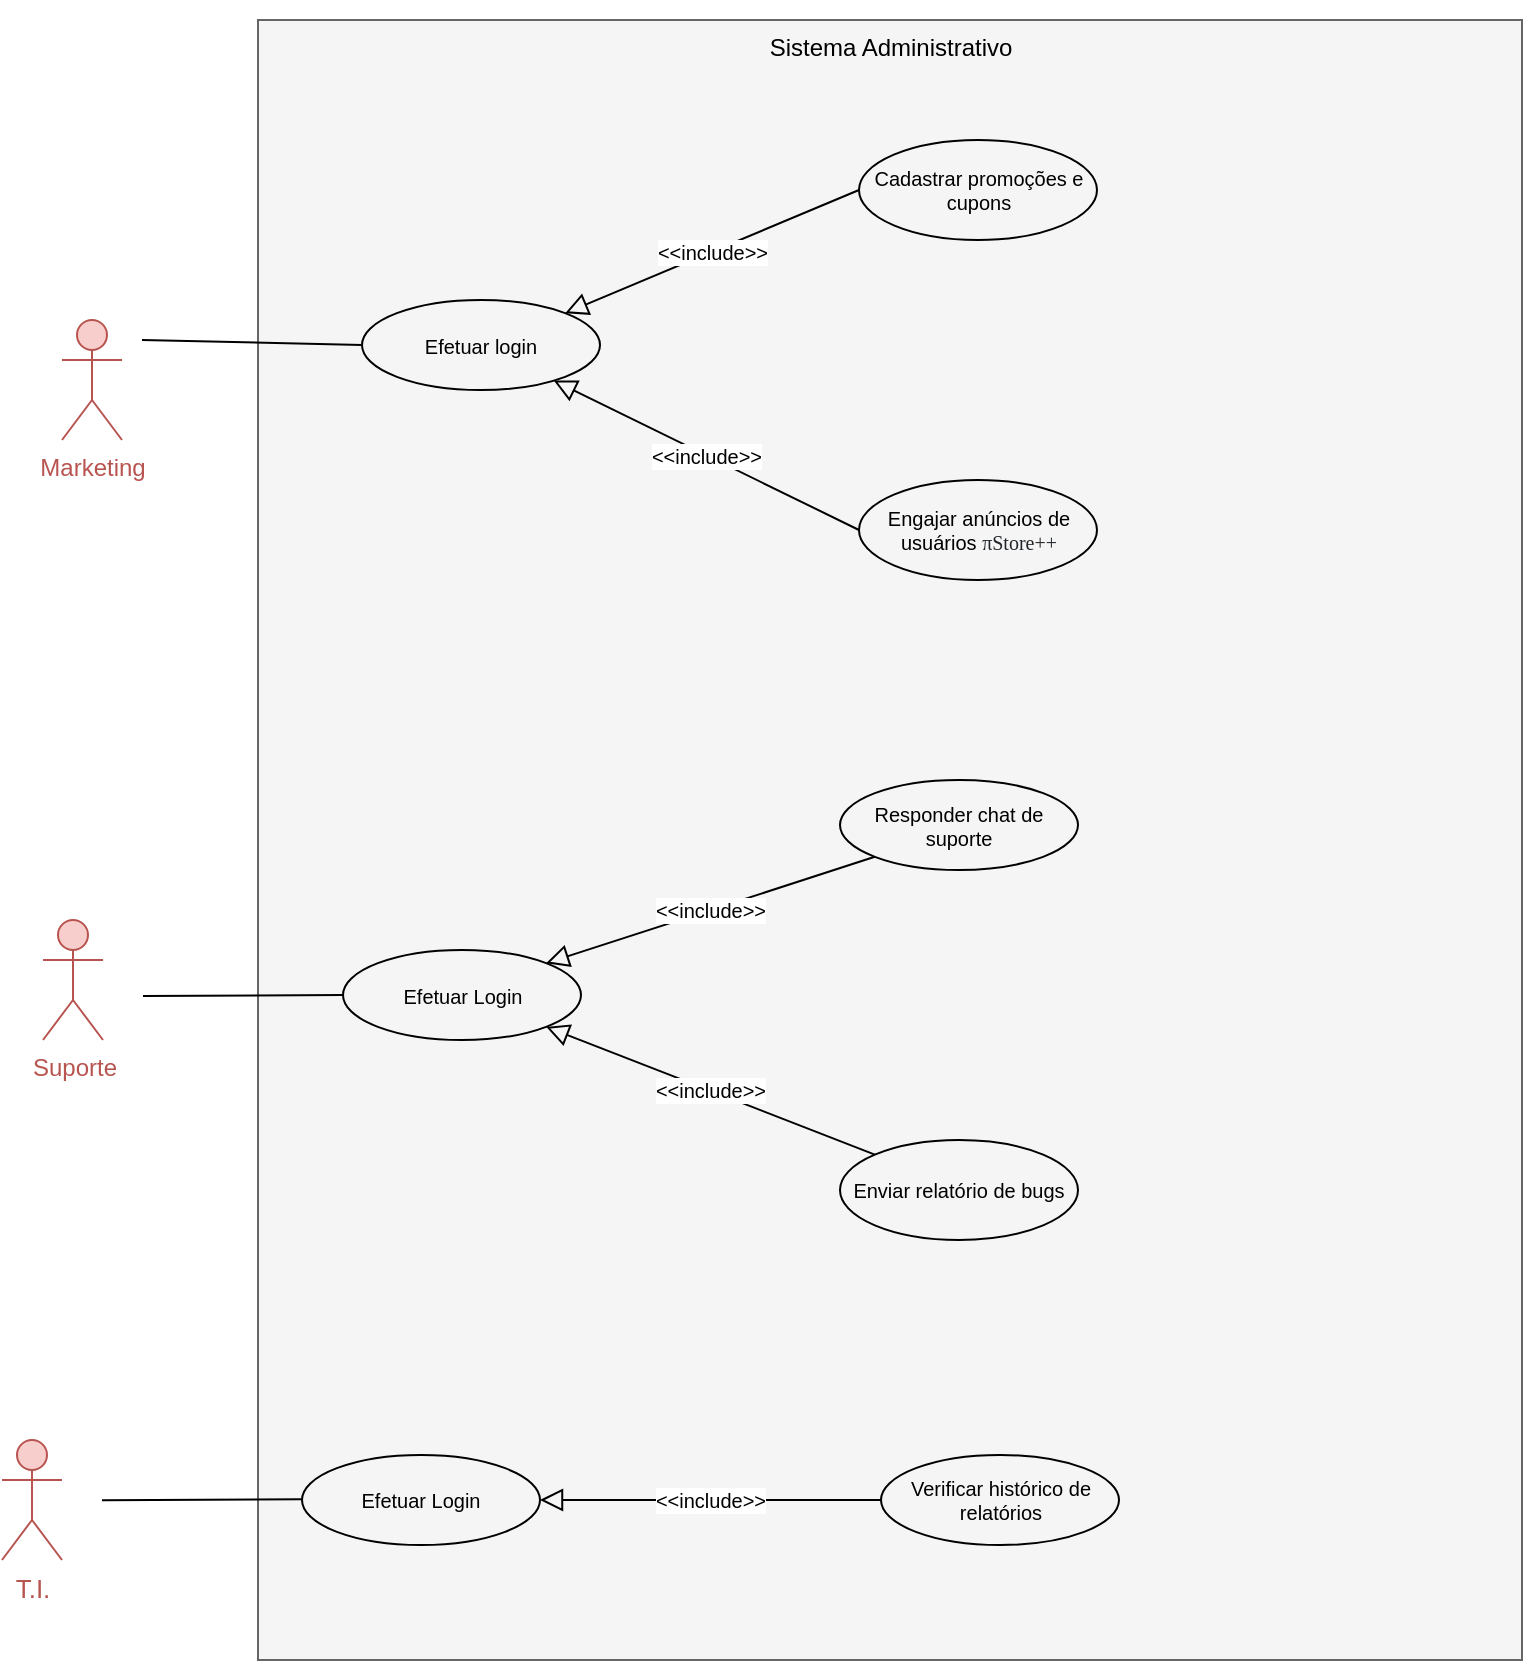 <mxfile version="14.4.8" type="github">
  <diagram id="nff-WBQF7n9IgkW5PVfU" name="Page-1">
    <mxGraphModel dx="1673" dy="896" grid="1" gridSize="10" guides="1" tooltips="1" connect="1" arrows="1" fold="1" page="1" pageScale="1" pageWidth="827" pageHeight="1169" math="0" shadow="0">
      <root>
        <mxCell id="0" />
        <mxCell id="1" parent="0" />
        <mxCell id="qcXbbZusSvbcuD9rvLXQ-2" value="" style="html=1;fillColor=#f5f5f5;strokeColor=#666666;fontColor=#333333;align=center;" vertex="1" parent="1">
          <mxGeometry x="168" y="40" width="632" height="820" as="geometry" />
        </mxCell>
        <mxCell id="qcXbbZusSvbcuD9rvLXQ-3" value="&lt;font color=&quot;#b85450&quot;&gt;Marketing&lt;/font&gt;" style="shape=umlActor;verticalLabelPosition=bottom;verticalAlign=top;html=1;strokeColor=#b85450;fillColor=#f8cecc;" vertex="1" parent="1">
          <mxGeometry x="70" y="190" width="30" height="60" as="geometry" />
        </mxCell>
        <mxCell id="qcXbbZusSvbcuD9rvLXQ-4" value="&lt;font style=&quot;font-size: 12px ; font-weight: normal&quot;&gt;Sistema Administrativo&lt;/font&gt;" style="text;strokeColor=none;fillColor=none;html=1;fontSize=24;fontStyle=1;verticalAlign=middle;align=center;" vertex="1" parent="1">
          <mxGeometry x="434" y="30" width="100" height="40" as="geometry" />
        </mxCell>
        <mxCell id="qcXbbZusSvbcuD9rvLXQ-6" value="" style="endArrow=none;html=1;entryX=0;entryY=0.5;entryDx=0;entryDy=0;" edge="1" parent="1" target="qcXbbZusSvbcuD9rvLXQ-45">
          <mxGeometry width="50" height="50" relative="1" as="geometry">
            <mxPoint x="110" y="200" as="sourcePoint" />
            <mxPoint x="220" y="115" as="targetPoint" />
          </mxGeometry>
        </mxCell>
        <mxCell id="qcXbbZusSvbcuD9rvLXQ-24" value="Suporte" style="shape=umlActor;verticalLabelPosition=bottom;verticalAlign=top;html=1;fillColor=#f8cecc;strokeColor=#b85450;fontColor=#B85450;" vertex="1" parent="1">
          <mxGeometry x="60.5" y="490" width="30" height="60" as="geometry" />
        </mxCell>
        <mxCell id="qcXbbZusSvbcuD9rvLXQ-25" value="&lt;font style=&quot;font-size: 10px;&quot;&gt;Efetuar Login&lt;/font&gt;" style="ellipse;whiteSpace=wrap;html=1;fillColor=none;fontSize=10;spacing=2;" vertex="1" parent="1">
          <mxGeometry x="210.5" y="505" width="119" height="45" as="geometry" />
        </mxCell>
        <mxCell id="qcXbbZusSvbcuD9rvLXQ-26" value="Enviar relatório de bugs" style="ellipse;whiteSpace=wrap;html=1;fillColor=none;fontSize=10;spacing=2;" vertex="1" parent="1">
          <mxGeometry x="459" y="600" width="119" height="50" as="geometry" />
        </mxCell>
        <mxCell id="qcXbbZusSvbcuD9rvLXQ-27" value="&lt;font style=&quot;font-size: 10px&quot;&gt;&amp;lt;&amp;lt;include&amp;gt;&amp;gt;&lt;/font&gt;" style="endArrow=block;endSize=9;endFill=0;html=1;exitX=0;exitY=0;exitDx=0;exitDy=0;entryX=1;entryY=1;entryDx=0;entryDy=0;" edge="1" parent="1" source="qcXbbZusSvbcuD9rvLXQ-26" target="qcXbbZusSvbcuD9rvLXQ-25">
          <mxGeometry width="160" relative="1" as="geometry">
            <mxPoint x="690.5" y="450" as="sourcePoint" />
            <mxPoint x="270.5" y="545" as="targetPoint" />
          </mxGeometry>
        </mxCell>
        <mxCell id="qcXbbZusSvbcuD9rvLXQ-29" value="" style="endArrow=none;html=1;entryX=0;entryY=0.5;entryDx=0;entryDy=0;" edge="1" parent="1" target="qcXbbZusSvbcuD9rvLXQ-25">
          <mxGeometry width="50" height="50" relative="1" as="geometry">
            <mxPoint x="110.5" y="528" as="sourcePoint" />
            <mxPoint x="220.5" y="645" as="targetPoint" />
          </mxGeometry>
        </mxCell>
        <mxCell id="qcXbbZusSvbcuD9rvLXQ-30" value="Responder chat de suporte" style="ellipse;whiteSpace=wrap;html=1;fillColor=none;fontSize=10;spacing=2;" vertex="1" parent="1">
          <mxGeometry x="459" y="420" width="119" height="45" as="geometry" />
        </mxCell>
        <mxCell id="qcXbbZusSvbcuD9rvLXQ-32" value="&lt;font style=&quot;font-size: 10px&quot;&gt;&amp;lt;&amp;lt;include&amp;gt;&amp;gt;&lt;/font&gt;" style="endArrow=block;endSize=9;endFill=0;html=1;exitX=0;exitY=1;exitDx=0;exitDy=0;entryX=1;entryY=0;entryDx=0;entryDy=0;" edge="1" parent="1" source="qcXbbZusSvbcuD9rvLXQ-30" target="qcXbbZusSvbcuD9rvLXQ-25">
          <mxGeometry width="160" relative="1" as="geometry">
            <mxPoint x="269.75" y="500" as="sourcePoint" />
            <mxPoint x="270.25" y="435" as="targetPoint" />
          </mxGeometry>
        </mxCell>
        <mxCell id="qcXbbZusSvbcuD9rvLXQ-45" value="Efetuar login" style="ellipse;whiteSpace=wrap;html=1;fillColor=none;fontSize=10;spacing=2;" vertex="1" parent="1">
          <mxGeometry x="220" y="180" width="119" height="45" as="geometry" />
        </mxCell>
        <mxCell id="qcXbbZusSvbcuD9rvLXQ-47" value="Cadastrar promoções e cupons" style="ellipse;whiteSpace=wrap;html=1;fillColor=none;fontSize=10;spacing=2;" vertex="1" parent="1">
          <mxGeometry x="468.5" y="100" width="119" height="50" as="geometry" />
        </mxCell>
        <mxCell id="qcXbbZusSvbcuD9rvLXQ-48" value="&lt;font style=&quot;font-size: 10px&quot;&gt;&amp;lt;&amp;lt;include&amp;gt;&amp;gt;&lt;/font&gt;" style="endArrow=block;endSize=9;endFill=0;html=1;exitX=0;exitY=0.5;exitDx=0;exitDy=0;entryX=1;entryY=0;entryDx=0;entryDy=0;" edge="1" parent="1" source="qcXbbZusSvbcuD9rvLXQ-47" target="qcXbbZusSvbcuD9rvLXQ-45">
          <mxGeometry width="160" relative="1" as="geometry">
            <mxPoint x="454" y="284.71" as="sourcePoint" />
            <mxPoint x="310" y="284.71" as="targetPoint" />
          </mxGeometry>
        </mxCell>
        <mxCell id="qcXbbZusSvbcuD9rvLXQ-49" value="Engajar anúncios de usuários&amp;nbsp;&lt;span style=&quot;color: rgb(33 , 37 , 41) ; text-align: left&quot;&gt;&lt;font face=&quot;Georgia&quot; style=&quot;font-size: 10px&quot;&gt;πStore++&lt;/font&gt;&lt;/span&gt;" style="ellipse;whiteSpace=wrap;html=1;fillColor=none;fontSize=10;spacing=2;" vertex="1" parent="1">
          <mxGeometry x="468.5" y="270" width="119" height="50" as="geometry" />
        </mxCell>
        <mxCell id="qcXbbZusSvbcuD9rvLXQ-50" value="&lt;font style=&quot;font-size: 10px&quot;&gt;&amp;lt;&amp;lt;include&amp;gt;&amp;gt;&lt;/font&gt;" style="endArrow=block;endSize=9;endFill=0;html=1;exitX=0;exitY=0.5;exitDx=0;exitDy=0;" edge="1" parent="1" source="qcXbbZusSvbcuD9rvLXQ-49" target="qcXbbZusSvbcuD9rvLXQ-45">
          <mxGeometry width="160" relative="1" as="geometry">
            <mxPoint x="478.5" y="152.5" as="sourcePoint" />
            <mxPoint x="349" y="152.5" as="targetPoint" />
          </mxGeometry>
        </mxCell>
        <mxCell id="qcXbbZusSvbcuD9rvLXQ-51" value="&lt;span style=&quot;font-size: 13px&quot;&gt;T.I.&lt;/span&gt;" style="shape=umlActor;verticalLabelPosition=bottom;verticalAlign=top;html=1;fillColor=#f8cecc;strokeColor=#b85450;fontColor=#B85450;fontSize=13;" vertex="1" parent="1">
          <mxGeometry x="40" y="750" width="30" height="60" as="geometry" />
        </mxCell>
        <mxCell id="qcXbbZusSvbcuD9rvLXQ-56" value="&lt;font style=&quot;font-size: 10px;&quot;&gt;Efetuar Login&lt;/font&gt;" style="ellipse;whiteSpace=wrap;html=1;fillColor=none;fontSize=10;spacing=2;" vertex="1" parent="1">
          <mxGeometry x="190" y="757.5" width="119" height="45" as="geometry" />
        </mxCell>
        <mxCell id="qcXbbZusSvbcuD9rvLXQ-57" value="" style="endArrow=none;html=1;entryX=0;entryY=0.5;entryDx=0;entryDy=0;" edge="1" parent="1">
          <mxGeometry width="50" height="50" relative="1" as="geometry">
            <mxPoint x="90" y="780.16" as="sourcePoint" />
            <mxPoint x="190.0" y="779.66" as="targetPoint" />
          </mxGeometry>
        </mxCell>
        <mxCell id="qcXbbZusSvbcuD9rvLXQ-60" value="Verificar histórico de relatórios" style="ellipse;whiteSpace=wrap;html=1;fillColor=none;fontSize=10;spacing=2;" vertex="1" parent="1">
          <mxGeometry x="479.5" y="757.5" width="119" height="45" as="geometry" />
        </mxCell>
        <mxCell id="qcXbbZusSvbcuD9rvLXQ-61" value="&lt;font style=&quot;font-size: 10px&quot;&gt;&amp;lt;&amp;lt;include&amp;gt;&amp;gt;&lt;/font&gt;" style="endArrow=block;endSize=9;endFill=0;html=1;exitX=0;exitY=0.5;exitDx=0;exitDy=0;entryX=1;entryY=0.5;entryDx=0;entryDy=0;" edge="1" parent="1" source="qcXbbZusSvbcuD9rvLXQ-60" target="qcXbbZusSvbcuD9rvLXQ-56">
          <mxGeometry width="160" relative="1" as="geometry">
            <mxPoint x="249.25" y="750" as="sourcePoint" />
            <mxPoint x="291.455" y="761.545" as="targetPoint" />
          </mxGeometry>
        </mxCell>
      </root>
    </mxGraphModel>
  </diagram>
</mxfile>
